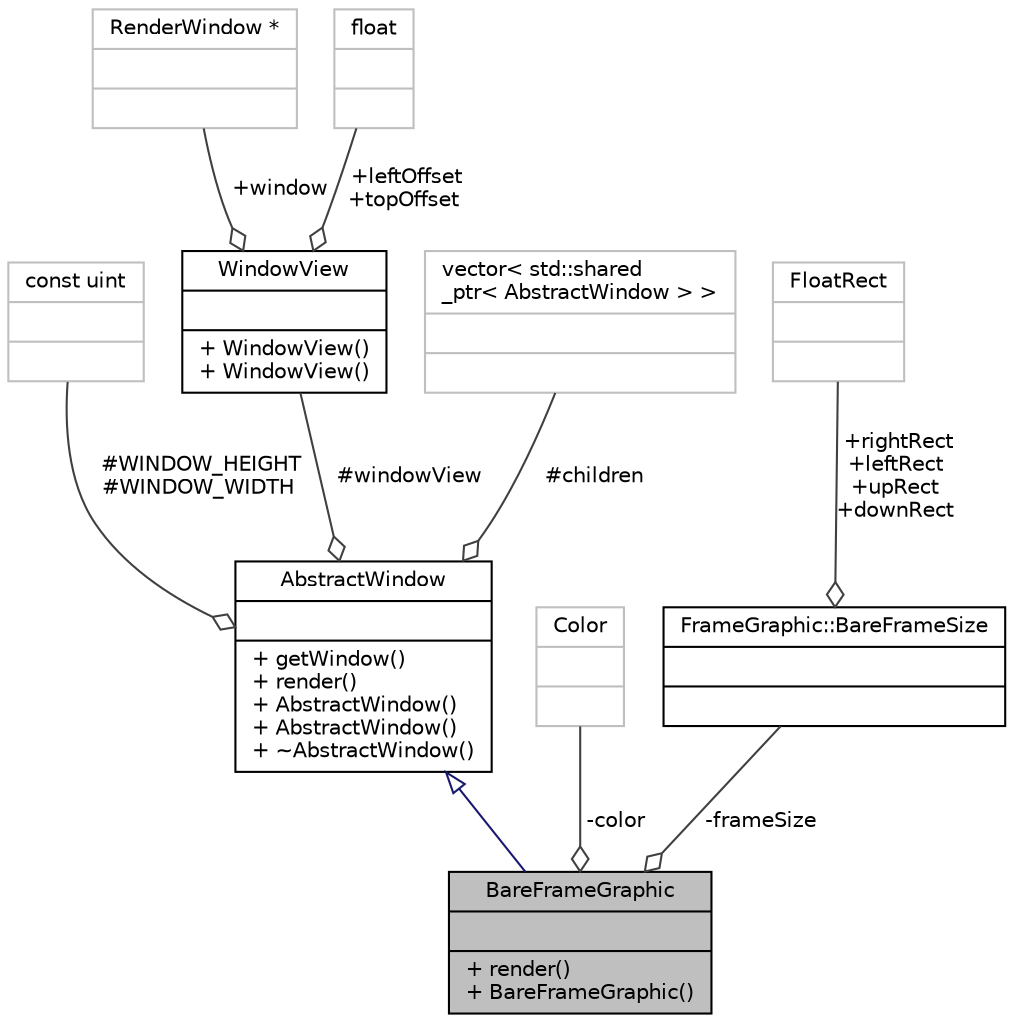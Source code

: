 digraph "BareFrameGraphic"
{
 // INTERACTIVE_SVG=YES
 // LATEX_PDF_SIZE
  bgcolor="transparent";
  edge [fontname="Helvetica",fontsize="10",labelfontname="Helvetica",labelfontsize="10"];
  node [fontname="Helvetica",fontsize="10",shape=record];
  Node1 [label="{BareFrameGraphic\n||+ render()\l+ BareFrameGraphic()\l}",height=0.2,width=0.4,color="black", fillcolor="grey75", style="filled", fontcolor="black",tooltip="Class responsible for bare frame render."];
  Node2 -> Node1 [dir="back",color="midnightblue",fontsize="10",style="solid",arrowtail="onormal",fontname="Helvetica"];
  Node2 [label="{AbstractWindow\n||+ getWindow()\l+ render()\l+ AbstractWindow()\l+ AbstractWindow()\l+ ~AbstractWindow()\l}",height=0.2,width=0.4,color="black",URL="$class_abstract_window.html",tooltip="Contains main SFML functions."];
  Node3 -> Node2 [color="grey25",fontsize="10",style="solid",label=" #WINDOW_HEIGHT\n#WINDOW_WIDTH" ,arrowhead="odiamond",fontname="Helvetica"];
  Node3 [label="{const uint\n||}",height=0.2,width=0.4,color="grey75",tooltip=" "];
  Node4 -> Node2 [color="grey25",fontsize="10",style="solid",label=" #windowView" ,arrowhead="odiamond",fontname="Helvetica"];
  Node4 [label="{WindowView\n||+ WindowView()\l+ WindowView()\l}",height=0.2,width=0.4,color="black",URL="$struct_window_view.html",tooltip="Struct that contains the sf::RenderWindow nad offset of elements to render."];
  Node5 -> Node4 [color="grey25",fontsize="10",style="solid",label=" +window" ,arrowhead="odiamond",fontname="Helvetica"];
  Node5 [label="{RenderWindow *\n||}",height=0.2,width=0.4,color="grey75",tooltip=" "];
  Node6 -> Node4 [color="grey25",fontsize="10",style="solid",label=" +leftOffset\n+topOffset" ,arrowhead="odiamond",fontname="Helvetica"];
  Node6 [label="{float\n||}",height=0.2,width=0.4,color="grey75",tooltip=" "];
  Node7 -> Node2 [color="grey25",fontsize="10",style="solid",label=" #children" ,arrowhead="odiamond",fontname="Helvetica"];
  Node7 [label="{vector\< std::shared\l_ptr\< AbstractWindow \> \>\n||}",height=0.2,width=0.4,color="grey75",tooltip=" "];
  Node8 -> Node1 [color="grey25",fontsize="10",style="solid",label=" -color" ,arrowhead="odiamond",fontname="Helvetica"];
  Node8 [label="{Color\n||}",height=0.2,width=0.4,color="grey75",tooltip=" "];
  Node9 -> Node1 [color="grey25",fontsize="10",style="solid",label=" -frameSize" ,arrowhead="odiamond",fontname="Helvetica"];
  Node9 [label="{FrameGraphic::BareFrameSize\n||}",height=0.2,width=0.4,color="black",URL="$struct_frame_graphic_1_1_bare_frame_size.html",tooltip="Struct containing params which dictates how to draw the bare frame."];
  Node10 -> Node9 [color="grey25",fontsize="10",style="solid",label=" +rightRect\n+leftRect\n+upRect\n+downRect" ,arrowhead="odiamond",fontname="Helvetica"];
  Node10 [label="{FloatRect\n||}",height=0.2,width=0.4,color="grey75",tooltip=" "];
}
